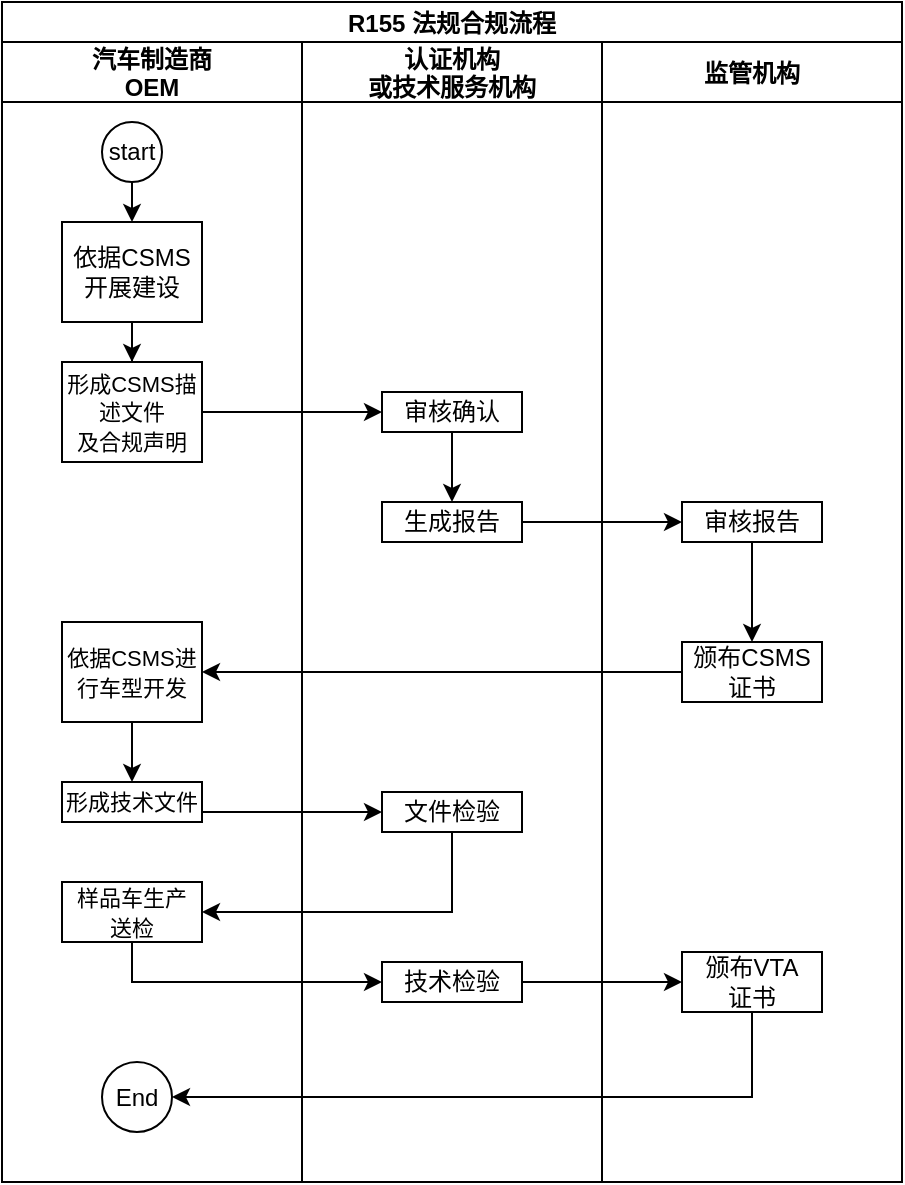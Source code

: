 <mxfile>
    <diagram id="ncH1rjKemtJlovwTvi3n" name="Page-1">
        <mxGraphModel dx="898" dy="553" grid="1" gridSize="10" guides="1" tooltips="1" connect="1" arrows="1" fold="1" page="1" pageScale="1" pageWidth="827" pageHeight="1169" math="0" shadow="0">
            <root>
                <mxCell id="0"/>
                <mxCell id="1" parent="0"/>
                <mxCell id="2" value="R155 法规合规流程" style="swimlane;childLayout=stackLayout;resizeParent=1;resizeParentMax=0;startSize=20;" vertex="1" parent="1">
                    <mxGeometry x="80" y="50" width="450" height="590" as="geometry"/>
                </mxCell>
                <mxCell id="3" value="汽车制造商&#10;OEM" style="swimlane;startSize=30;" vertex="1" parent="2">
                    <mxGeometry y="20" width="150" height="570" as="geometry"/>
                </mxCell>
                <mxCell id="8" style="edgeStyle=orthogonalEdgeStyle;rounded=0;orthogonalLoop=1;jettySize=auto;html=1;exitX=0.5;exitY=1;exitDx=0;exitDy=0;entryX=0.5;entryY=0;entryDx=0;entryDy=0;" edge="1" parent="3" source="7" target="6">
                    <mxGeometry relative="1" as="geometry"/>
                </mxCell>
                <mxCell id="7" value="start" style="ellipse;whiteSpace=wrap;html=1;aspect=fixed;" vertex="1" parent="3">
                    <mxGeometry x="50" y="40" width="30" height="30" as="geometry"/>
                </mxCell>
                <mxCell id="18" value="" style="edgeStyle=orthogonalEdgeStyle;rounded=0;orthogonalLoop=1;jettySize=auto;html=1;" edge="1" parent="3" source="6" target="17">
                    <mxGeometry relative="1" as="geometry"/>
                </mxCell>
                <mxCell id="6" value="依据CSMS开展建设" style="rounded=0;whiteSpace=wrap;html=1;" vertex="1" parent="3">
                    <mxGeometry x="30" y="90" width="70" height="50" as="geometry"/>
                </mxCell>
                <mxCell id="17" value="&lt;span style=&quot;font-size: 11px&quot;&gt;形成CSMS描述文件&lt;/span&gt;&lt;br style=&quot;font-size: 11px&quot;&gt;&lt;span style=&quot;font-size: 11px&quot;&gt;及合规声明&lt;/span&gt;" style="rounded=0;whiteSpace=wrap;html=1;" vertex="1" parent="3">
                    <mxGeometry x="30" y="160" width="70" height="50" as="geometry"/>
                </mxCell>
                <mxCell id="24" value="" style="edgeStyle=orthogonalEdgeStyle;rounded=0;orthogonalLoop=1;jettySize=auto;html=1;" edge="1" parent="3" source="22" target="23">
                    <mxGeometry relative="1" as="geometry"/>
                </mxCell>
                <mxCell id="22" value="&lt;span style=&quot;font-size: 11px&quot;&gt;依据CSMS进行车型开发&lt;/span&gt;" style="rounded=0;whiteSpace=wrap;html=1;" vertex="1" parent="3">
                    <mxGeometry x="30" y="290" width="70" height="50" as="geometry"/>
                </mxCell>
                <mxCell id="23" value="&lt;span style=&quot;font-size: 11px&quot;&gt;形成技术文件&lt;/span&gt;" style="rounded=0;whiteSpace=wrap;html=1;" vertex="1" parent="3">
                    <mxGeometry x="30" y="370" width="70" height="20" as="geometry"/>
                </mxCell>
                <mxCell id="25" value="&lt;span style=&quot;font-size: 11px&quot;&gt;样品车生产&lt;br&gt;送检&lt;/span&gt;" style="rounded=0;whiteSpace=wrap;html=1;" vertex="1" parent="3">
                    <mxGeometry x="30" y="420" width="70" height="30" as="geometry"/>
                </mxCell>
                <mxCell id="35" value="End" style="ellipse;whiteSpace=wrap;html=1;aspect=fixed;" vertex="1" parent="3">
                    <mxGeometry x="50" y="510" width="35" height="35" as="geometry"/>
                </mxCell>
                <mxCell id="4" value="认证机构&#10;或技术服务机构" style="swimlane;startSize=30;" vertex="1" parent="2">
                    <mxGeometry x="150" y="20" width="150" height="570" as="geometry"/>
                </mxCell>
                <mxCell id="16" value="" style="edgeStyle=orthogonalEdgeStyle;rounded=0;orthogonalLoop=1;jettySize=auto;html=1;" edge="1" parent="4" source="9" target="15">
                    <mxGeometry relative="1" as="geometry"/>
                </mxCell>
                <mxCell id="9" value="审核确认" style="rounded=0;whiteSpace=wrap;html=1;" vertex="1" parent="4">
                    <mxGeometry x="40" y="175" width="70" height="20" as="geometry"/>
                </mxCell>
                <mxCell id="15" value="生成报告" style="rounded=0;whiteSpace=wrap;html=1;" vertex="1" parent="4">
                    <mxGeometry x="40" y="230" width="70" height="20" as="geometry"/>
                </mxCell>
                <mxCell id="29" value="技术检验" style="rounded=0;whiteSpace=wrap;html=1;" vertex="1" parent="4">
                    <mxGeometry x="40" y="460" width="70" height="20" as="geometry"/>
                </mxCell>
                <mxCell id="31" value="文件检验" style="rounded=0;whiteSpace=wrap;html=1;" vertex="1" parent="4">
                    <mxGeometry x="40" y="375" width="70" height="20" as="geometry"/>
                </mxCell>
                <mxCell id="5" value="监管机构" style="swimlane;startSize=30;" vertex="1" parent="2">
                    <mxGeometry x="300" y="20" width="150" height="570" as="geometry"/>
                </mxCell>
                <mxCell id="21" style="edgeStyle=orthogonalEdgeStyle;rounded=0;orthogonalLoop=1;jettySize=auto;html=1;exitX=0.5;exitY=1;exitDx=0;exitDy=0;" edge="1" parent="5" source="11" target="13">
                    <mxGeometry relative="1" as="geometry"/>
                </mxCell>
                <mxCell id="11" value="审核报告" style="rounded=0;whiteSpace=wrap;html=1;" vertex="1" parent="5">
                    <mxGeometry x="40" y="230" width="70" height="20" as="geometry"/>
                </mxCell>
                <mxCell id="13" value="颁布CSMS证书" style="rounded=0;whiteSpace=wrap;html=1;" vertex="1" parent="5">
                    <mxGeometry x="40" y="300" width="70" height="30" as="geometry"/>
                </mxCell>
                <mxCell id="33" value="颁布VTA&lt;br&gt;证书" style="rounded=0;whiteSpace=wrap;html=1;" vertex="1" parent="5">
                    <mxGeometry x="40" y="455" width="70" height="30" as="geometry"/>
                </mxCell>
                <mxCell id="19" style="edgeStyle=orthogonalEdgeStyle;rounded=0;orthogonalLoop=1;jettySize=auto;html=1;entryX=0;entryY=0.5;entryDx=0;entryDy=0;" edge="1" parent="2" source="17" target="9">
                    <mxGeometry relative="1" as="geometry"/>
                </mxCell>
                <mxCell id="20" style="edgeStyle=orthogonalEdgeStyle;rounded=0;orthogonalLoop=1;jettySize=auto;html=1;entryX=0;entryY=0.5;entryDx=0;entryDy=0;" edge="1" parent="2" source="15" target="11">
                    <mxGeometry relative="1" as="geometry"/>
                </mxCell>
                <mxCell id="30" style="edgeStyle=orthogonalEdgeStyle;rounded=0;orthogonalLoop=1;jettySize=auto;html=1;exitX=0.5;exitY=1;exitDx=0;exitDy=0;entryX=0;entryY=0.5;entryDx=0;entryDy=0;" edge="1" parent="2" source="25" target="29">
                    <mxGeometry relative="1" as="geometry"/>
                </mxCell>
                <mxCell id="26" value="" style="edgeStyle=orthogonalEdgeStyle;rounded=0;orthogonalLoop=1;jettySize=auto;html=1;exitX=0.5;exitY=1;exitDx=0;exitDy=0;entryX=1;entryY=0.5;entryDx=0;entryDy=0;" edge="1" parent="2" source="31" target="25">
                    <mxGeometry relative="1" as="geometry"/>
                </mxCell>
                <mxCell id="32" style="edgeStyle=orthogonalEdgeStyle;rounded=0;orthogonalLoop=1;jettySize=auto;html=1;exitX=1;exitY=0.75;exitDx=0;exitDy=0;entryX=0;entryY=0.5;entryDx=0;entryDy=0;" edge="1" parent="2" source="23" target="31">
                    <mxGeometry relative="1" as="geometry"/>
                </mxCell>
                <mxCell id="34" style="edgeStyle=orthogonalEdgeStyle;rounded=0;orthogonalLoop=1;jettySize=auto;html=1;exitX=1;exitY=0.5;exitDx=0;exitDy=0;entryX=0;entryY=0.5;entryDx=0;entryDy=0;" edge="1" parent="2" source="29" target="33">
                    <mxGeometry relative="1" as="geometry"/>
                </mxCell>
                <mxCell id="36" style="edgeStyle=orthogonalEdgeStyle;rounded=0;orthogonalLoop=1;jettySize=auto;html=1;exitX=0.5;exitY=1;exitDx=0;exitDy=0;entryX=1;entryY=0.5;entryDx=0;entryDy=0;" edge="1" parent="2" source="33" target="35">
                    <mxGeometry relative="1" as="geometry"/>
                </mxCell>
                <mxCell id="37" style="edgeStyle=orthogonalEdgeStyle;rounded=0;orthogonalLoop=1;jettySize=auto;html=1;exitX=0;exitY=0.5;exitDx=0;exitDy=0;" edge="1" parent="2" source="13" target="22">
                    <mxGeometry relative="1" as="geometry"/>
                </mxCell>
            </root>
        </mxGraphModel>
    </diagram>
</mxfile>